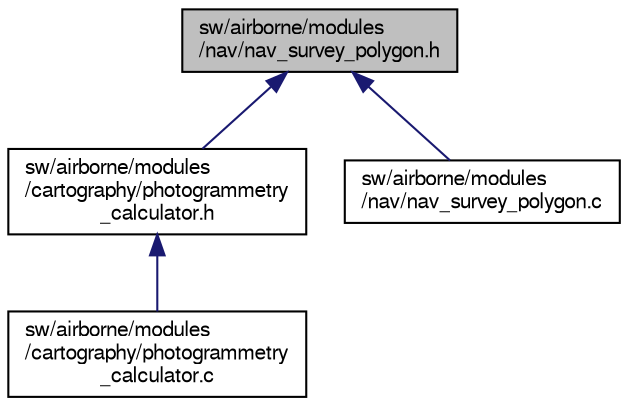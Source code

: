 digraph "sw/airborne/modules/nav/nav_survey_polygon.h"
{
  edge [fontname="FreeSans",fontsize="10",labelfontname="FreeSans",labelfontsize="10"];
  node [fontname="FreeSans",fontsize="10",shape=record];
  Node1 [label="sw/airborne/modules\l/nav/nav_survey_polygon.h",height=0.2,width=0.4,color="black", fillcolor="grey75", style="filled", fontcolor="black"];
  Node1 -> Node2 [dir="back",color="midnightblue",fontsize="10",style="solid",fontname="FreeSans"];
  Node2 [label="sw/airborne/modules\l/cartography/photogrammetry\l_calculator.h",height=0.2,width=0.4,color="black", fillcolor="white", style="filled",URL="$photogrammetry__calculator_8h.html",tooltip="Add to airframe file: "];
  Node2 -> Node3 [dir="back",color="midnightblue",fontsize="10",style="solid",fontname="FreeSans"];
  Node3 [label="sw/airborne/modules\l/cartography/photogrammetry\l_calculator.c",height=0.2,width=0.4,color="black", fillcolor="white", style="filled",URL="$photogrammetry__calculator_8c.html"];
  Node1 -> Node4 [dir="back",color="midnightblue",fontsize="10",style="solid",fontname="FreeSans"];
  Node4 [label="sw/airborne/modules\l/nav/nav_survey_polygon.c",height=0.2,width=0.4,color="black", fillcolor="white", style="filled",URL="$nav__survey__polygon_8c.html",tooltip="Advanced polygon survey for fixedwings from Uni Stuttgart. "];
}
